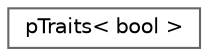 digraph "Graphical Class Hierarchy"
{
 // LATEX_PDF_SIZE
  bgcolor="transparent";
  edge [fontname=Helvetica,fontsize=10,labelfontname=Helvetica,labelfontsize=10];
  node [fontname=Helvetica,fontsize=10,shape=box,height=0.2,width=0.4];
  rankdir="LR";
  Node0 [id="Node000000",label="pTraits\< bool \>",height=0.2,width=0.4,color="grey40", fillcolor="white", style="filled",URL="$classFoam_1_1pTraits_3_01bool_01_4.html",tooltip=" "];
}
